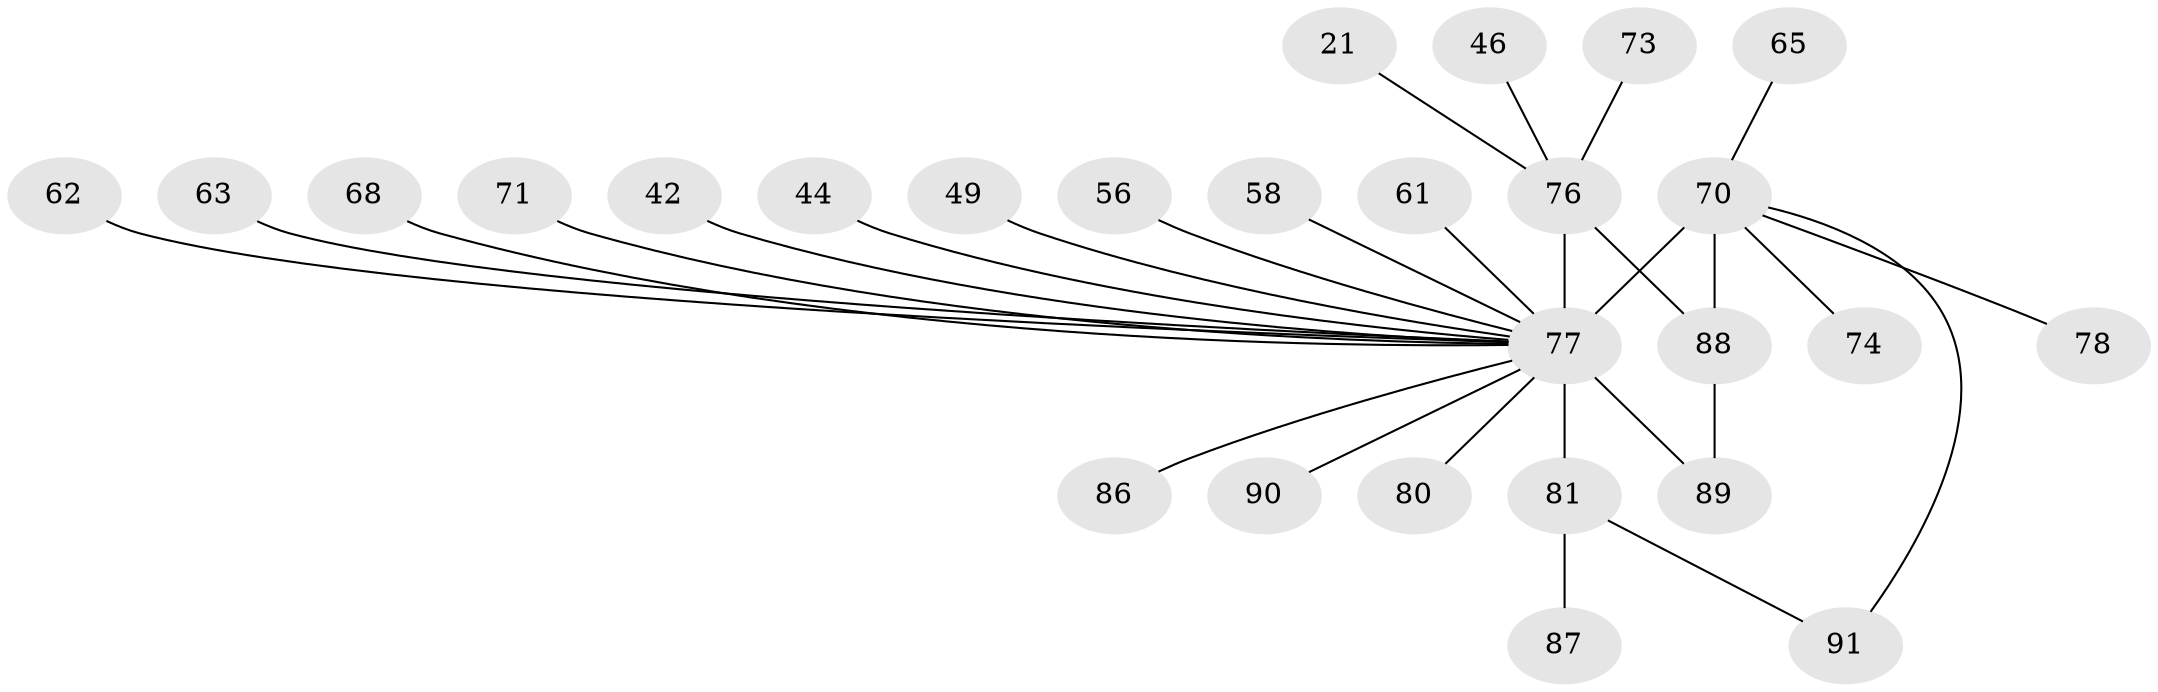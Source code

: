 // original degree distribution, {10: 0.01098901098901099, 4: 0.06593406593406594, 1: 0.5274725274725275, 3: 0.10989010989010989, 23: 0.01098901098901099, 2: 0.18681318681318682, 5: 0.03296703296703297, 12: 0.01098901098901099, 6: 0.02197802197802198, 9: 0.01098901098901099, 7: 0.01098901098901099}
// Generated by graph-tools (version 1.1) at 2025/51/03/04/25 21:51:46]
// undirected, 27 vertices, 29 edges
graph export_dot {
graph [start="1"]
  node [color=gray90,style=filled];
  21;
  42;
  44;
  46 [super="+40"];
  49;
  56 [super="+47"];
  58;
  61;
  62;
  63;
  65 [super="+7"];
  68 [super="+28"];
  70 [super="+32+3+55+57"];
  71 [super="+54"];
  73;
  74 [super="+27"];
  76 [super="+52+50+30+75"];
  77 [super="+37+4+69+24+16+17+19+23+29+31+33+34"];
  78;
  80;
  81 [super="+60+72+43"];
  86 [super="+79+85"];
  87 [super="+64"];
  88 [super="+26+38+84"];
  89 [super="+66"];
  90;
  91 [super="+83"];
  21 -- 76;
  42 -- 77;
  44 -- 77;
  46 -- 76;
  49 -- 77;
  56 -- 77;
  58 -- 77;
  61 -- 77;
  62 -- 77;
  63 -- 77;
  65 -- 70;
  68 -- 77;
  70 -- 77 [weight=8];
  70 -- 78;
  70 -- 91;
  70 -- 74;
  70 -- 88;
  71 -- 77;
  73 -- 76;
  76 -- 77 [weight=8];
  76 -- 88;
  77 -- 80;
  77 -- 81 [weight=4];
  77 -- 86;
  77 -- 89 [weight=2];
  77 -- 90;
  81 -- 87;
  81 -- 91;
  88 -- 89 [weight=2];
}
